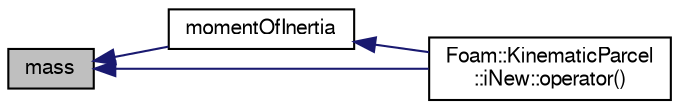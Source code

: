digraph "mass"
{
  bgcolor="transparent";
  edge [fontname="FreeSans",fontsize="10",labelfontname="FreeSans",labelfontsize="10"];
  node [fontname="FreeSans",fontsize="10",shape=record];
  rankdir="LR";
  Node163 [label="mass",height=0.2,width=0.4,color="black", fillcolor="grey75", style="filled", fontcolor="black"];
  Node163 -> Node164 [dir="back",color="midnightblue",fontsize="10",style="solid",fontname="FreeSans"];
  Node164 [label="momentOfInertia",height=0.2,width=0.4,color="black",URL="$a23878.html#a16f37db94092a57394fe63ff735b2dcf",tooltip="Particle moment of inertia around diameter axis. "];
  Node164 -> Node165 [dir="back",color="midnightblue",fontsize="10",style="solid",fontname="FreeSans"];
  Node165 [label="Foam::KinematicParcel\l::iNew::operator()",height=0.2,width=0.4,color="black",URL="$a23890.html#a60a07f9a45781da59d116ea2babe6b53"];
  Node163 -> Node165 [dir="back",color="midnightblue",fontsize="10",style="solid",fontname="FreeSans"];
}
